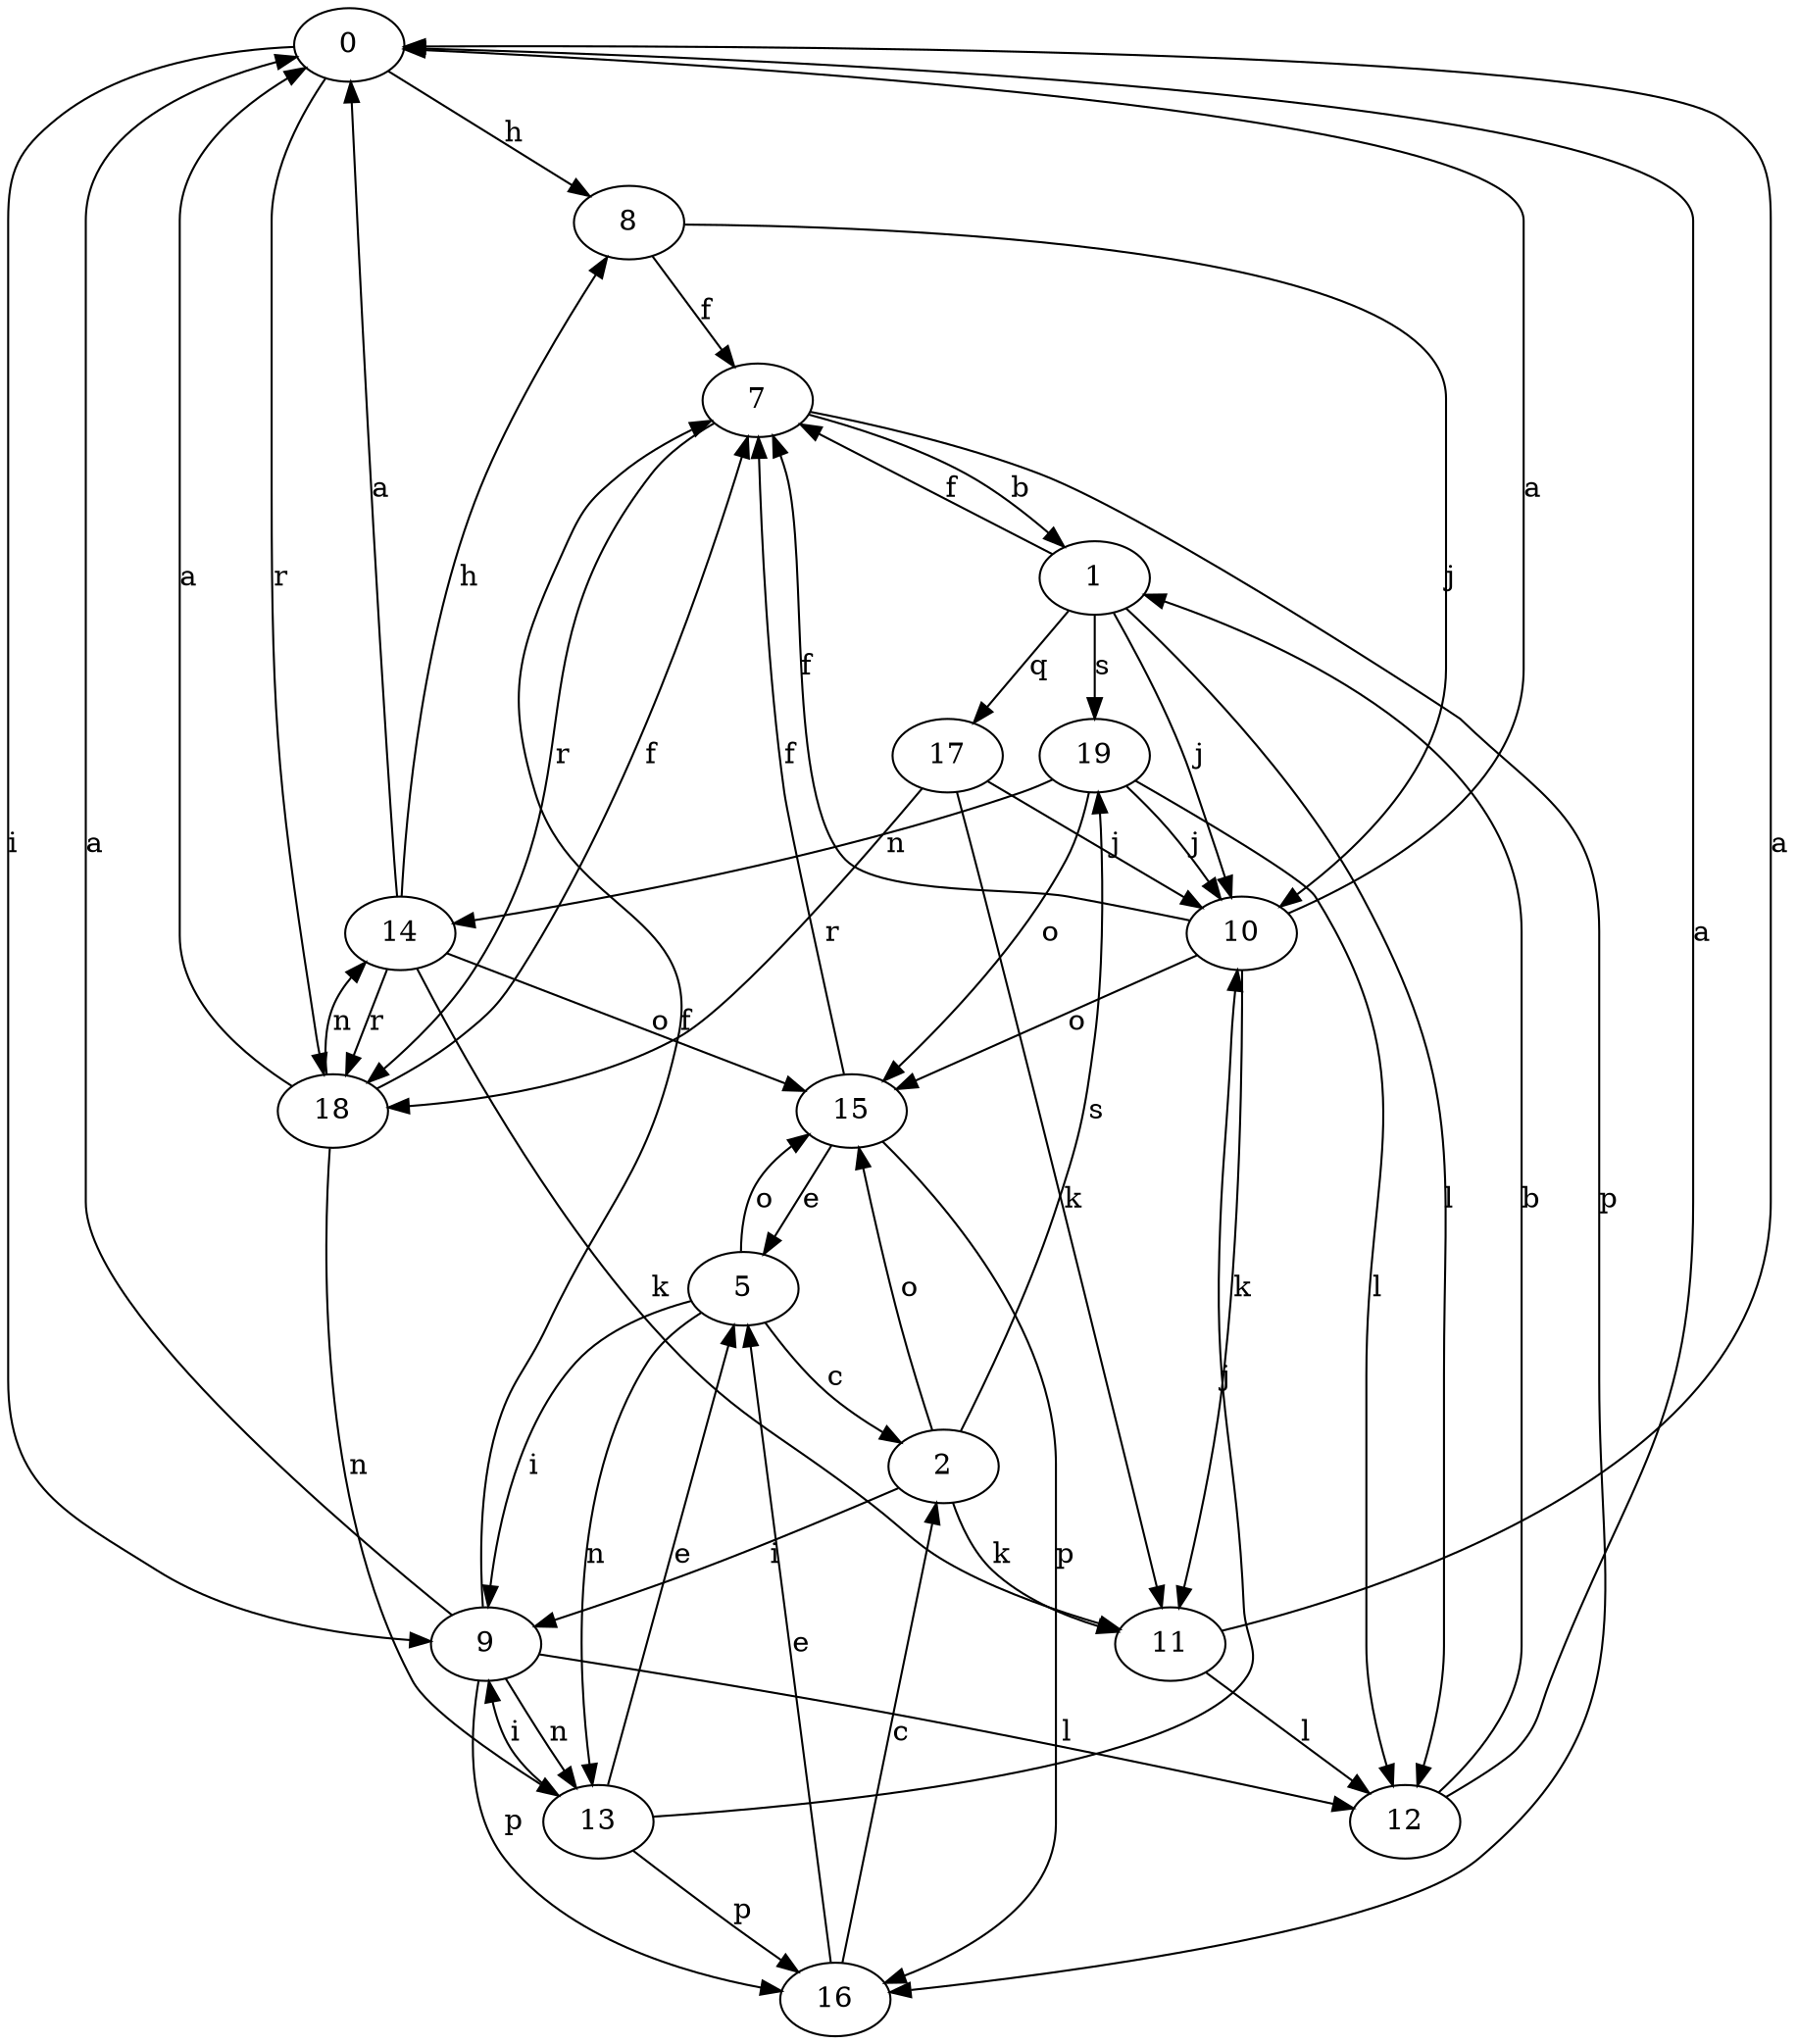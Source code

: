 strict digraph  {
0;
1;
2;
5;
7;
8;
9;
10;
11;
12;
13;
14;
15;
16;
17;
18;
19;
0 -> 8  [label=h];
0 -> 9  [label=i];
0 -> 18  [label=r];
1 -> 7  [label=f];
1 -> 10  [label=j];
1 -> 12  [label=l];
1 -> 17  [label=q];
1 -> 19  [label=s];
2 -> 9  [label=i];
2 -> 11  [label=k];
2 -> 15  [label=o];
2 -> 19  [label=s];
5 -> 2  [label=c];
5 -> 9  [label=i];
5 -> 13  [label=n];
5 -> 15  [label=o];
7 -> 1  [label=b];
7 -> 16  [label=p];
7 -> 18  [label=r];
8 -> 7  [label=f];
8 -> 10  [label=j];
9 -> 0  [label=a];
9 -> 7  [label=f];
9 -> 12  [label=l];
9 -> 13  [label=n];
9 -> 16  [label=p];
10 -> 0  [label=a];
10 -> 7  [label=f];
10 -> 11  [label=k];
10 -> 15  [label=o];
11 -> 0  [label=a];
11 -> 12  [label=l];
12 -> 0  [label=a];
12 -> 1  [label=b];
13 -> 5  [label=e];
13 -> 9  [label=i];
13 -> 10  [label=j];
13 -> 16  [label=p];
14 -> 0  [label=a];
14 -> 8  [label=h];
14 -> 11  [label=k];
14 -> 15  [label=o];
14 -> 18  [label=r];
15 -> 5  [label=e];
15 -> 7  [label=f];
15 -> 16  [label=p];
16 -> 2  [label=c];
16 -> 5  [label=e];
17 -> 10  [label=j];
17 -> 11  [label=k];
17 -> 18  [label=r];
18 -> 0  [label=a];
18 -> 7  [label=f];
18 -> 13  [label=n];
18 -> 14  [label=n];
19 -> 10  [label=j];
19 -> 12  [label=l];
19 -> 14  [label=n];
19 -> 15  [label=o];
}
